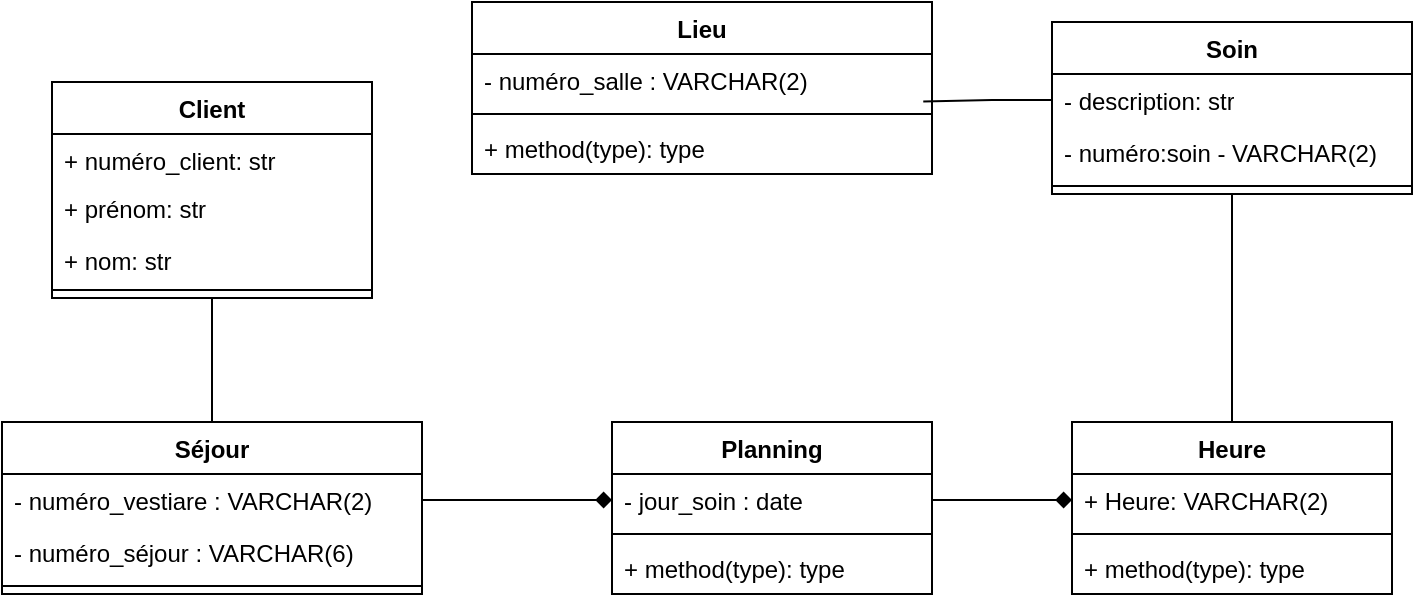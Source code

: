 <mxfile version="26.0.16">
  <diagram name="Page-1" id="QWVrvoHWwe0SVGmVyEfp">
    <mxGraphModel dx="1400" dy="824" grid="1" gridSize="10" guides="1" tooltips="1" connect="1" arrows="1" fold="1" page="1" pageScale="1" pageWidth="850" pageHeight="1100" math="0" shadow="0">
      <root>
        <mxCell id="0" />
        <mxCell id="1" parent="0" />
        <mxCell id="DuHY1fNuUj41a-n5caEs-40" style="edgeStyle=orthogonalEdgeStyle;rounded=0;orthogonalLoop=1;jettySize=auto;html=1;exitX=0.5;exitY=1;exitDx=0;exitDy=0;entryX=0.5;entryY=0;entryDx=0;entryDy=0;endArrow=none;startFill=0;" edge="1" parent="1" source="DuHY1fNuUj41a-n5caEs-1" target="DuHY1fNuUj41a-n5caEs-5">
          <mxGeometry relative="1" as="geometry" />
        </mxCell>
        <mxCell id="DuHY1fNuUj41a-n5caEs-1" value="Client" style="swimlane;fontStyle=1;align=center;verticalAlign=top;childLayout=stackLayout;horizontal=1;startSize=26;horizontalStack=0;resizeParent=1;resizeParentMax=0;resizeLast=0;collapsible=1;marginBottom=0;whiteSpace=wrap;html=1;" vertex="1" parent="1">
          <mxGeometry x="110" y="90" width="160" height="108" as="geometry" />
        </mxCell>
        <mxCell id="DuHY1fNuUj41a-n5caEs-2" value="+ numéro_client: str&lt;div&gt;&lt;br&gt;&lt;/div&gt;" style="text;strokeColor=none;fillColor=none;align=left;verticalAlign=top;spacingLeft=4;spacingRight=4;overflow=hidden;rotatable=0;points=[[0,0.5],[1,0.5]];portConstraint=eastwest;whiteSpace=wrap;html=1;" vertex="1" parent="DuHY1fNuUj41a-n5caEs-1">
          <mxGeometry y="26" width="160" height="24" as="geometry" />
        </mxCell>
        <mxCell id="DuHY1fNuUj41a-n5caEs-36" value="+ prénom: str" style="text;strokeColor=none;fillColor=none;align=left;verticalAlign=top;spacingLeft=4;spacingRight=4;overflow=hidden;rotatable=0;points=[[0,0.5],[1,0.5]];portConstraint=eastwest;whiteSpace=wrap;html=1;" vertex="1" parent="DuHY1fNuUj41a-n5caEs-1">
          <mxGeometry y="50" width="160" height="26" as="geometry" />
        </mxCell>
        <mxCell id="DuHY1fNuUj41a-n5caEs-34" value="+ nom: str&lt;span style=&quot;color: rgba(0, 0, 0, 0); font-family: monospace; font-size: 0px; text-wrap-mode: nowrap;&quot;&gt;%3CmxGraphModel%3E%3Croot%3E%3CmxCell%20id%3D%220%22%2F%3E%3CmxCell%20id%3D%221%22%20parent%3D%220%22%2F%3E%3CmxCell%20id%3D%222%22%20value%3D%22%2B%20field%3A%20type%22%20style%3D%22text%3BstrokeColor%3Dnone%3BfillColor%3Dnone%3Balign%3Dleft%3BverticalAlign%3Dtop%3BspacingLeft%3D4%3BspacingRight%3D4%3Boverflow%3Dhidden%3Brotatable%3D0%3Bpoints%3D%5B%5B0%2C0.5%5D%2C%5B1%2C0.5%5D%5D%3BportConstraint%3Deastwest%3BwhiteSpace%3Dwrap%3Bhtml%3D1%3B%22%20vertex%3D%221%22%20parent%3D%221%22%3E%3CmxGeometry%20x%3D%22310%22%20y%3D%22220%22%20width%3D%22160%22%20height%3D%2226%22%20as%3D%22geometry%22%2F%3E%3C%2FmxCell%3E%3C%2Froot%3E%3C%2FmxGraphModel%3E&lt;/span&gt;" style="text;strokeColor=none;fillColor=none;align=left;verticalAlign=top;spacingLeft=4;spacingRight=4;overflow=hidden;rotatable=0;points=[[0,0.5],[1,0.5]];portConstraint=eastwest;whiteSpace=wrap;html=1;" vertex="1" parent="DuHY1fNuUj41a-n5caEs-1">
          <mxGeometry y="76" width="160" height="24" as="geometry" />
        </mxCell>
        <mxCell id="DuHY1fNuUj41a-n5caEs-3" value="" style="line;strokeWidth=1;fillColor=none;align=left;verticalAlign=middle;spacingTop=-1;spacingLeft=3;spacingRight=3;rotatable=0;labelPosition=right;points=[];portConstraint=eastwest;strokeColor=inherit;" vertex="1" parent="DuHY1fNuUj41a-n5caEs-1">
          <mxGeometry y="100" width="160" height="8" as="geometry" />
        </mxCell>
        <mxCell id="DuHY1fNuUj41a-n5caEs-5" value="Séjour" style="swimlane;fontStyle=1;align=center;verticalAlign=top;childLayout=stackLayout;horizontal=1;startSize=26;horizontalStack=0;resizeParent=1;resizeParentMax=0;resizeLast=0;collapsible=1;marginBottom=0;whiteSpace=wrap;html=1;" vertex="1" parent="1">
          <mxGeometry x="85" y="260" width="210" height="86" as="geometry" />
        </mxCell>
        <mxCell id="DuHY1fNuUj41a-n5caEs-37" value="- numéro_vestiare : VARCHAR(2)" style="text;strokeColor=none;fillColor=none;align=left;verticalAlign=top;spacingLeft=4;spacingRight=4;overflow=hidden;rotatable=0;points=[[0,0.5],[1,0.5]];portConstraint=eastwest;whiteSpace=wrap;html=1;" vertex="1" parent="DuHY1fNuUj41a-n5caEs-5">
          <mxGeometry y="26" width="210" height="26" as="geometry" />
        </mxCell>
        <mxCell id="DuHY1fNuUj41a-n5caEs-6" value="- numéro_séjour : VARCHAR(6)" style="text;strokeColor=none;fillColor=none;align=left;verticalAlign=top;spacingLeft=4;spacingRight=4;overflow=hidden;rotatable=0;points=[[0,0.5],[1,0.5]];portConstraint=eastwest;whiteSpace=wrap;html=1;" vertex="1" parent="DuHY1fNuUj41a-n5caEs-5">
          <mxGeometry y="52" width="210" height="26" as="geometry" />
        </mxCell>
        <mxCell id="DuHY1fNuUj41a-n5caEs-7" value="" style="line;strokeWidth=1;fillColor=none;align=left;verticalAlign=middle;spacingTop=-1;spacingLeft=3;spacingRight=3;rotatable=0;labelPosition=right;points=[];portConstraint=eastwest;strokeColor=inherit;" vertex="1" parent="DuHY1fNuUj41a-n5caEs-5">
          <mxGeometry y="78" width="210" height="8" as="geometry" />
        </mxCell>
        <mxCell id="DuHY1fNuUj41a-n5caEs-15" value="Planning" style="swimlane;fontStyle=1;align=center;verticalAlign=top;childLayout=stackLayout;horizontal=1;startSize=26;horizontalStack=0;resizeParent=1;resizeParentMax=0;resizeLast=0;collapsible=1;marginBottom=0;whiteSpace=wrap;html=1;" vertex="1" parent="1">
          <mxGeometry x="390" y="260" width="160" height="86" as="geometry" />
        </mxCell>
        <mxCell id="DuHY1fNuUj41a-n5caEs-16" value="- jour_soin : date" style="text;strokeColor=none;fillColor=none;align=left;verticalAlign=top;spacingLeft=4;spacingRight=4;overflow=hidden;rotatable=0;points=[[0,0.5],[1,0.5]];portConstraint=eastwest;whiteSpace=wrap;html=1;" vertex="1" parent="DuHY1fNuUj41a-n5caEs-15">
          <mxGeometry y="26" width="160" height="26" as="geometry" />
        </mxCell>
        <mxCell id="DuHY1fNuUj41a-n5caEs-17" value="" style="line;strokeWidth=1;fillColor=none;align=left;verticalAlign=middle;spacingTop=-1;spacingLeft=3;spacingRight=3;rotatable=0;labelPosition=right;points=[];portConstraint=eastwest;strokeColor=inherit;" vertex="1" parent="DuHY1fNuUj41a-n5caEs-15">
          <mxGeometry y="52" width="160" height="8" as="geometry" />
        </mxCell>
        <mxCell id="DuHY1fNuUj41a-n5caEs-18" value="+ method(type): type" style="text;strokeColor=none;fillColor=none;align=left;verticalAlign=top;spacingLeft=4;spacingRight=4;overflow=hidden;rotatable=0;points=[[0,0.5],[1,0.5]];portConstraint=eastwest;whiteSpace=wrap;html=1;" vertex="1" parent="DuHY1fNuUj41a-n5caEs-15">
          <mxGeometry y="60" width="160" height="26" as="geometry" />
        </mxCell>
        <mxCell id="DuHY1fNuUj41a-n5caEs-19" value="Soin" style="swimlane;fontStyle=1;align=center;verticalAlign=top;childLayout=stackLayout;horizontal=1;startSize=26;horizontalStack=0;resizeParent=1;resizeParentMax=0;resizeLast=0;collapsible=1;marginBottom=0;whiteSpace=wrap;html=1;" vertex="1" parent="1">
          <mxGeometry x="610" y="60" width="180" height="86" as="geometry" />
        </mxCell>
        <mxCell id="DuHY1fNuUj41a-n5caEs-38" value="- description: str" style="text;strokeColor=none;fillColor=none;align=left;verticalAlign=top;spacingLeft=4;spacingRight=4;overflow=hidden;rotatable=0;points=[[0,0.5],[1,0.5]];portConstraint=eastwest;whiteSpace=wrap;html=1;" vertex="1" parent="DuHY1fNuUj41a-n5caEs-19">
          <mxGeometry y="26" width="180" height="26" as="geometry" />
        </mxCell>
        <mxCell id="DuHY1fNuUj41a-n5caEs-20" value="- numéro:soin - VARCHAR(2)" style="text;strokeColor=none;fillColor=none;align=left;verticalAlign=top;spacingLeft=4;spacingRight=4;overflow=hidden;rotatable=0;points=[[0,0.5],[1,0.5]];portConstraint=eastwest;whiteSpace=wrap;html=1;" vertex="1" parent="DuHY1fNuUj41a-n5caEs-19">
          <mxGeometry y="52" width="180" height="26" as="geometry" />
        </mxCell>
        <mxCell id="DuHY1fNuUj41a-n5caEs-21" value="" style="line;strokeWidth=1;fillColor=none;align=left;verticalAlign=middle;spacingTop=-1;spacingLeft=3;spacingRight=3;rotatable=0;labelPosition=right;points=[];portConstraint=eastwest;strokeColor=inherit;" vertex="1" parent="DuHY1fNuUj41a-n5caEs-19">
          <mxGeometry y="78" width="180" height="8" as="geometry" />
        </mxCell>
        <mxCell id="DuHY1fNuUj41a-n5caEs-43" style="edgeStyle=orthogonalEdgeStyle;rounded=0;orthogonalLoop=1;jettySize=auto;html=1;exitX=0.5;exitY=0;exitDx=0;exitDy=0;entryX=0.5;entryY=1;entryDx=0;entryDy=0;endArrow=none;endFill=1;startFill=0;" edge="1" parent="1" source="DuHY1fNuUj41a-n5caEs-23" target="DuHY1fNuUj41a-n5caEs-19">
          <mxGeometry relative="1" as="geometry" />
        </mxCell>
        <mxCell id="DuHY1fNuUj41a-n5caEs-23" value="Heure" style="swimlane;fontStyle=1;align=center;verticalAlign=top;childLayout=stackLayout;horizontal=1;startSize=26;horizontalStack=0;resizeParent=1;resizeParentMax=0;resizeLast=0;collapsible=1;marginBottom=0;whiteSpace=wrap;html=1;" vertex="1" parent="1">
          <mxGeometry x="620" y="260" width="160" height="86" as="geometry" />
        </mxCell>
        <mxCell id="DuHY1fNuUj41a-n5caEs-24" value="+ Heure: VARCHAR(2)" style="text;strokeColor=none;fillColor=none;align=left;verticalAlign=top;spacingLeft=4;spacingRight=4;overflow=hidden;rotatable=0;points=[[0,0.5],[1,0.5]];portConstraint=eastwest;whiteSpace=wrap;html=1;" vertex="1" parent="DuHY1fNuUj41a-n5caEs-23">
          <mxGeometry y="26" width="160" height="26" as="geometry" />
        </mxCell>
        <mxCell id="DuHY1fNuUj41a-n5caEs-25" value="" style="line;strokeWidth=1;fillColor=none;align=left;verticalAlign=middle;spacingTop=-1;spacingLeft=3;spacingRight=3;rotatable=0;labelPosition=right;points=[];portConstraint=eastwest;strokeColor=inherit;" vertex="1" parent="DuHY1fNuUj41a-n5caEs-23">
          <mxGeometry y="52" width="160" height="8" as="geometry" />
        </mxCell>
        <mxCell id="DuHY1fNuUj41a-n5caEs-26" value="+ method(type): type" style="text;strokeColor=none;fillColor=none;align=left;verticalAlign=top;spacingLeft=4;spacingRight=4;overflow=hidden;rotatable=0;points=[[0,0.5],[1,0.5]];portConstraint=eastwest;whiteSpace=wrap;html=1;" vertex="1" parent="DuHY1fNuUj41a-n5caEs-23">
          <mxGeometry y="60" width="160" height="26" as="geometry" />
        </mxCell>
        <mxCell id="DuHY1fNuUj41a-n5caEs-27" value="Lieu" style="swimlane;fontStyle=1;align=center;verticalAlign=top;childLayout=stackLayout;horizontal=1;startSize=26;horizontalStack=0;resizeParent=1;resizeParentMax=0;resizeLast=0;collapsible=1;marginBottom=0;whiteSpace=wrap;html=1;" vertex="1" parent="1">
          <mxGeometry x="320" y="50" width="230" height="86" as="geometry" />
        </mxCell>
        <mxCell id="DuHY1fNuUj41a-n5caEs-28" value="- numéro_salle : VARCHAR(2)" style="text;strokeColor=none;fillColor=none;align=left;verticalAlign=top;spacingLeft=4;spacingRight=4;overflow=hidden;rotatable=0;points=[[0,0.5],[1,0.5]];portConstraint=eastwest;whiteSpace=wrap;html=1;" vertex="1" parent="DuHY1fNuUj41a-n5caEs-27">
          <mxGeometry y="26" width="230" height="26" as="geometry" />
        </mxCell>
        <mxCell id="DuHY1fNuUj41a-n5caEs-29" value="" style="line;strokeWidth=1;fillColor=none;align=left;verticalAlign=middle;spacingTop=-1;spacingLeft=3;spacingRight=3;rotatable=0;labelPosition=right;points=[];portConstraint=eastwest;strokeColor=inherit;" vertex="1" parent="DuHY1fNuUj41a-n5caEs-27">
          <mxGeometry y="52" width="230" height="8" as="geometry" />
        </mxCell>
        <mxCell id="DuHY1fNuUj41a-n5caEs-30" value="+ method(type): type" style="text;strokeColor=none;fillColor=none;align=left;verticalAlign=top;spacingLeft=4;spacingRight=4;overflow=hidden;rotatable=0;points=[[0,0.5],[1,0.5]];portConstraint=eastwest;whiteSpace=wrap;html=1;" vertex="1" parent="DuHY1fNuUj41a-n5caEs-27">
          <mxGeometry y="60" width="230" height="26" as="geometry" />
        </mxCell>
        <mxCell id="DuHY1fNuUj41a-n5caEs-41" style="edgeStyle=orthogonalEdgeStyle;rounded=0;orthogonalLoop=1;jettySize=auto;html=1;exitX=1;exitY=0.5;exitDx=0;exitDy=0;entryX=0;entryY=0.5;entryDx=0;entryDy=0;endArrow=diamond;endFill=1;" edge="1" parent="1" source="DuHY1fNuUj41a-n5caEs-37" target="DuHY1fNuUj41a-n5caEs-16">
          <mxGeometry relative="1" as="geometry" />
        </mxCell>
        <mxCell id="DuHY1fNuUj41a-n5caEs-42" style="edgeStyle=orthogonalEdgeStyle;rounded=0;orthogonalLoop=1;jettySize=auto;html=1;exitX=1;exitY=0.5;exitDx=0;exitDy=0;entryX=0;entryY=0.5;entryDx=0;entryDy=0;endArrow=diamond;endFill=1;" edge="1" parent="1" source="DuHY1fNuUj41a-n5caEs-16" target="DuHY1fNuUj41a-n5caEs-24">
          <mxGeometry relative="1" as="geometry" />
        </mxCell>
        <mxCell id="DuHY1fNuUj41a-n5caEs-44" style="edgeStyle=orthogonalEdgeStyle;rounded=0;orthogonalLoop=1;jettySize=auto;html=1;exitX=0;exitY=0.5;exitDx=0;exitDy=0;entryX=0.981;entryY=0.913;entryDx=0;entryDy=0;entryPerimeter=0;endArrow=none;endFill=1;startFill=0;" edge="1" parent="1" source="DuHY1fNuUj41a-n5caEs-38" target="DuHY1fNuUj41a-n5caEs-28">
          <mxGeometry relative="1" as="geometry" />
        </mxCell>
      </root>
    </mxGraphModel>
  </diagram>
</mxfile>
